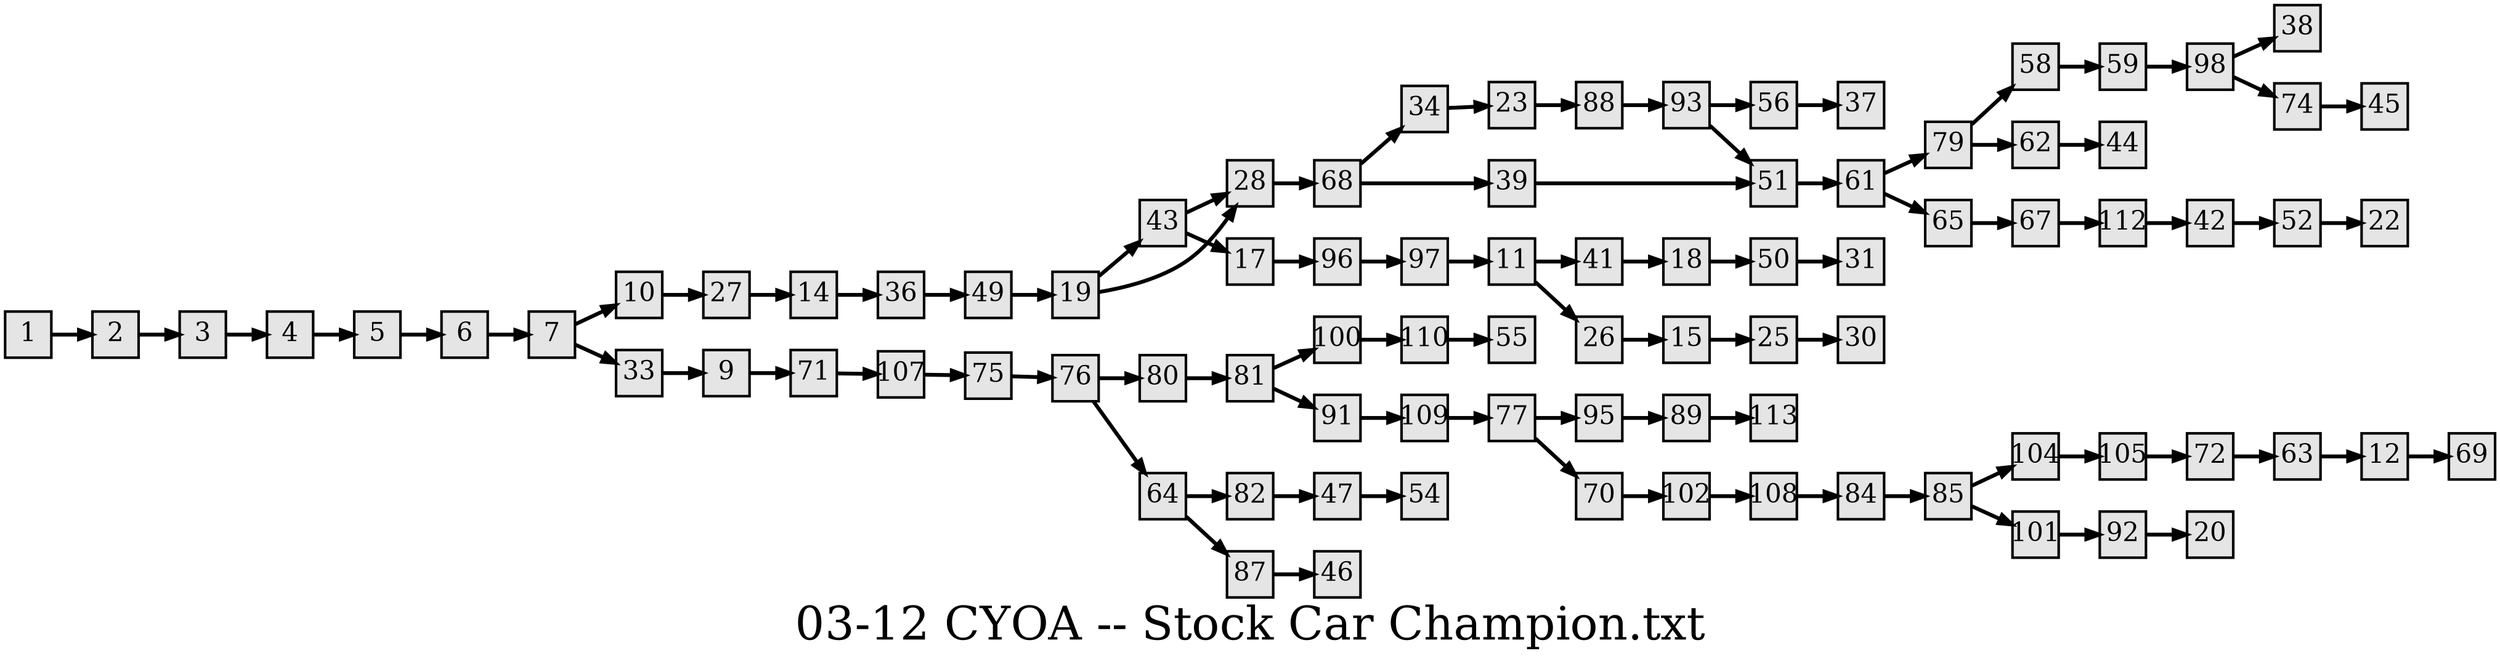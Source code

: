 digraph g{
  graph [ label="03-12 CYOA -- Stock Car Champion.txt" rankdir=LR, ordering=out, fontsize=36, nodesep="0.35", ranksep="0.45"];
  node  [shape=rect, penwidth=2, fontsize=20, style=filled, fillcolor=grey90, margin="0,0", labelfloat=true, regular=true, fixedsize=true];
  edge  [labelfloat=true, penwidth=3, fontsize=12];

  1 -> 2;
  2 -> 3;
  3 -> 4;
  4 -> 5;
  5 -> 6;
  6 -> 7;
  7 -> 10;
  7 -> 33;
  9 -> 71;
  10 -> 27;
  11 -> 41;
  11 -> 26;
  12 -> 69;
  14 -> 36;
  15 -> 25;
  17 -> 96;
  18 -> 50;
  19 -> 43;
  19 -> 28;
  23 -> 88;
  25 -> 30;
  26 -> 15;
  27 -> 14;
  28 -> 68;
  33 -> 9;
  34 -> 23;
  36 -> 49;
  39 -> 51;
  41 -> 18;
  42 -> 52;
  43 -> 28;
  43 -> 17;
  47 -> 54;
  49 -> 19;
  50 -> 31;
  51 -> 61;
  52 -> 22;
  56 -> 37;
  58 -> 59;
  59 -> 98;
  61 -> 79;
  61 -> 65;
  62 -> 44;
  63 -> 12;
  64 -> 82;
  64 -> 87;
  65 -> 67;
  67 -> 112;
  68 -> 34;
  68 -> 39;
  70 -> 102;
  71 -> 107;
  72 -> 63;
  74 -> 45;
  75 -> 76;
  76 -> 80;
  79 -> 58;
  76 -> 64;
  77 -> 95;
  77 -> 70;
  79 -> 62;
  80 -> 81;
  81 -> 100;
  81 -> 91;
  82 -> 47;
  84 -> 85;
  85 -> 104;
  85 -> 101;
  87 -> 46;
  88 -> 93;
  89 -> 113;
  91 -> 109;
  92 -> 20;
  93 -> 56;
  93 -> 51;
  95 -> 89;
  96 -> 97;
  97 -> 11;
  98 -> 38;
  98 -> 74;
  100 -> 110;
  101 -> 92;
  102 -> 108;
  104 -> 105;
  105 -> 72;
  107 -> 75;
  108 -> 84;
  109 -> 77;
  110 -> 55;
  112 -> 42;

}

